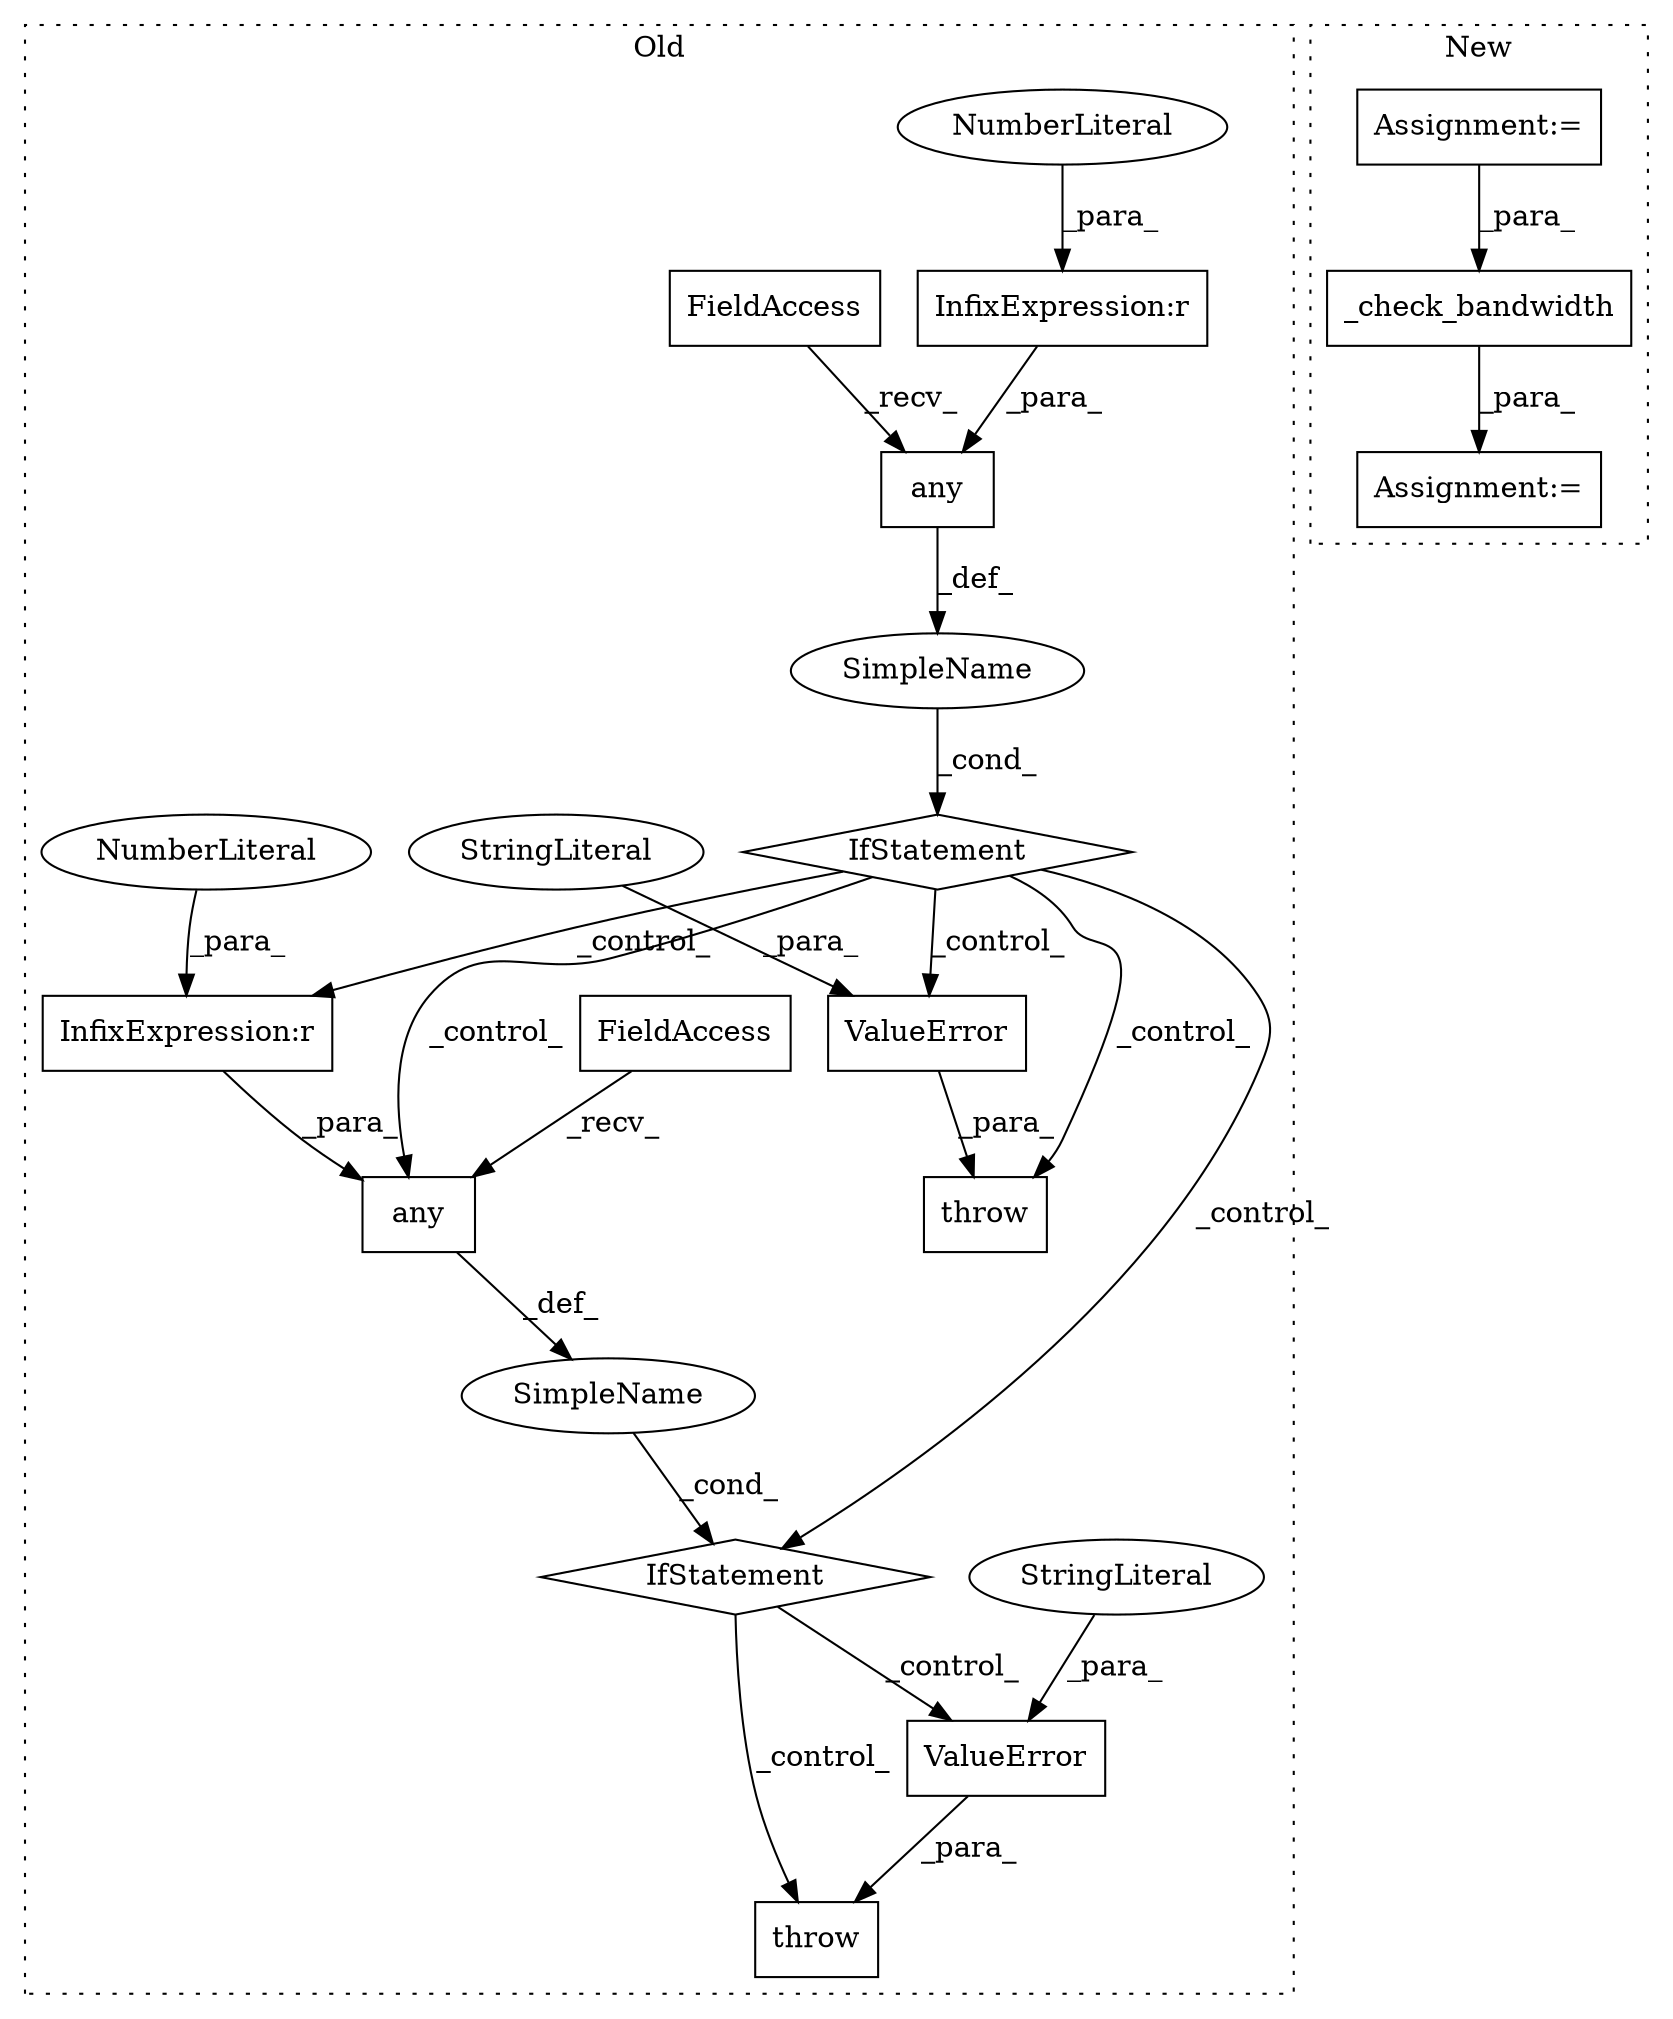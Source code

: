 digraph G {
subgraph cluster0 {
1 [label="IfStatement" a="25" s="6686,6727" l="4,2" shape="diamond"];
3 [label="SimpleName" a="42" s="" l="" shape="ellipse"];
4 [label="throw" a="53" s="6604" l="6" shape="box"];
5 [label="SimpleName" a="42" s="" l="" shape="ellipse"];
6 [label="throw" a="53" s="6737" l="6" shape="box"];
7 [label="InfixExpression:r" a="27" s="6721" l="4" shape="box"];
8 [label="NumberLiteral" a="34" s="6725" l="1" shape="ellipse"];
9 [label="IfStatement" a="25" s="6555,6594" l="4,2" shape="diamond"];
10 [label="ValueError" a="32" s="6743,6803" l="11,1" shape="box"];
11 [label="StringLiteral" a="45" s="6754" l="49" shape="ellipse"];
12 [label="ValueError" a="32" s="6610,6673" l="11,1" shape="box"];
13 [label="StringLiteral" a="45" s="6621" l="52" shape="ellipse"];
14 [label="InfixExpression:r" a="27" s="6589" l="3" shape="box"];
15 [label="NumberLiteral" a="34" s="6592" l="1" shape="ellipse"];
16 [label="any" a="32" s="6577,6593" l="4,1" shape="box"];
17 [label="FieldAccess" a="22" s="6559" l="9" shape="box"];
20 [label="any" a="32" s="6708,6726" l="4,1" shape="box"];
21 [label="FieldAccess" a="22" s="6690" l="9" shape="box"];
label = "Old";
style="dotted";
}
subgraph cluster1 {
2 [label="_check_bandwidth" a="32" s="5785,5811" l="17,1" shape="box"];
18 [label="Assignment:=" a="7" s="5704" l="9" shape="box"];
19 [label="Assignment:=" a="7" s="5784" l="1" shape="box"];
label = "New";
style="dotted";
}
1 -> 6 [label="_control_"];
1 -> 10 [label="_control_"];
2 -> 19 [label="_para_"];
3 -> 9 [label="_cond_"];
5 -> 1 [label="_cond_"];
7 -> 20 [label="_para_"];
8 -> 7 [label="_para_"];
9 -> 12 [label="_control_"];
9 -> 7 [label="_control_"];
9 -> 1 [label="_control_"];
9 -> 4 [label="_control_"];
9 -> 20 [label="_control_"];
10 -> 6 [label="_para_"];
11 -> 10 [label="_para_"];
12 -> 4 [label="_para_"];
13 -> 12 [label="_para_"];
14 -> 16 [label="_para_"];
15 -> 14 [label="_para_"];
16 -> 3 [label="_def_"];
17 -> 16 [label="_recv_"];
18 -> 2 [label="_para_"];
20 -> 5 [label="_def_"];
21 -> 20 [label="_recv_"];
}